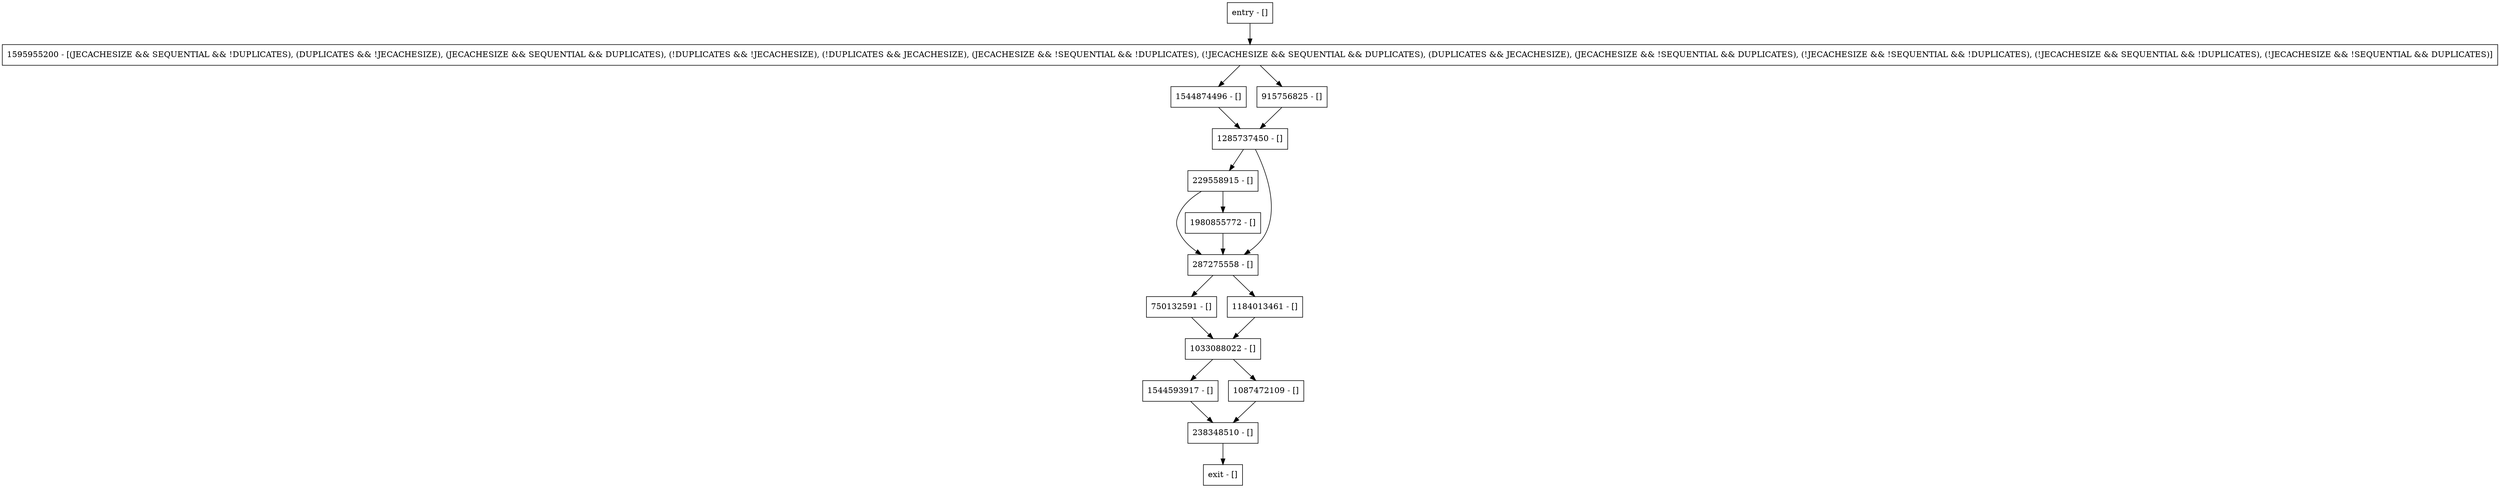 digraph prepareForUpdate {
node [shape=record];
238348510 [label="238348510 - []"];
1544874496 [label="1544874496 - []"];
1285737450 [label="1285737450 - []"];
1033088022 [label="1033088022 - []"];
229558915 [label="229558915 - []"];
750132591 [label="750132591 - []"];
entry [label="entry - []"];
exit [label="exit - []"];
287275558 [label="287275558 - []"];
1980855772 [label="1980855772 - []"];
1544593917 [label="1544593917 - []"];
1595955200 [label="1595955200 - [(JECACHESIZE && SEQUENTIAL && !DUPLICATES), (DUPLICATES && !JECACHESIZE), (JECACHESIZE && SEQUENTIAL && DUPLICATES), (!DUPLICATES && !JECACHESIZE), (!DUPLICATES && JECACHESIZE), (JECACHESIZE && !SEQUENTIAL && !DUPLICATES), (!JECACHESIZE && SEQUENTIAL && DUPLICATES), (DUPLICATES && JECACHESIZE), (JECACHESIZE && !SEQUENTIAL && DUPLICATES), (!JECACHESIZE && !SEQUENTIAL && !DUPLICATES), (!JECACHESIZE && SEQUENTIAL && !DUPLICATES), (!JECACHESIZE && !SEQUENTIAL && DUPLICATES)]"];
1184013461 [label="1184013461 - []"];
915756825 [label="915756825 - []"];
1087472109 [label="1087472109 - []"];
entry;
exit;
238348510 -> exit;
1544874496 -> 1285737450;
1285737450 -> 287275558;
1285737450 -> 229558915;
1033088022 -> 1544593917;
1033088022 -> 1087472109;
229558915 -> 287275558;
229558915 -> 1980855772;
750132591 -> 1033088022;
entry -> 1595955200;
287275558 -> 1184013461;
287275558 -> 750132591;
1980855772 -> 287275558;
1544593917 -> 238348510;
1595955200 -> 1544874496;
1595955200 -> 915756825;
1184013461 -> 1033088022;
915756825 -> 1285737450;
1087472109 -> 238348510;
}
